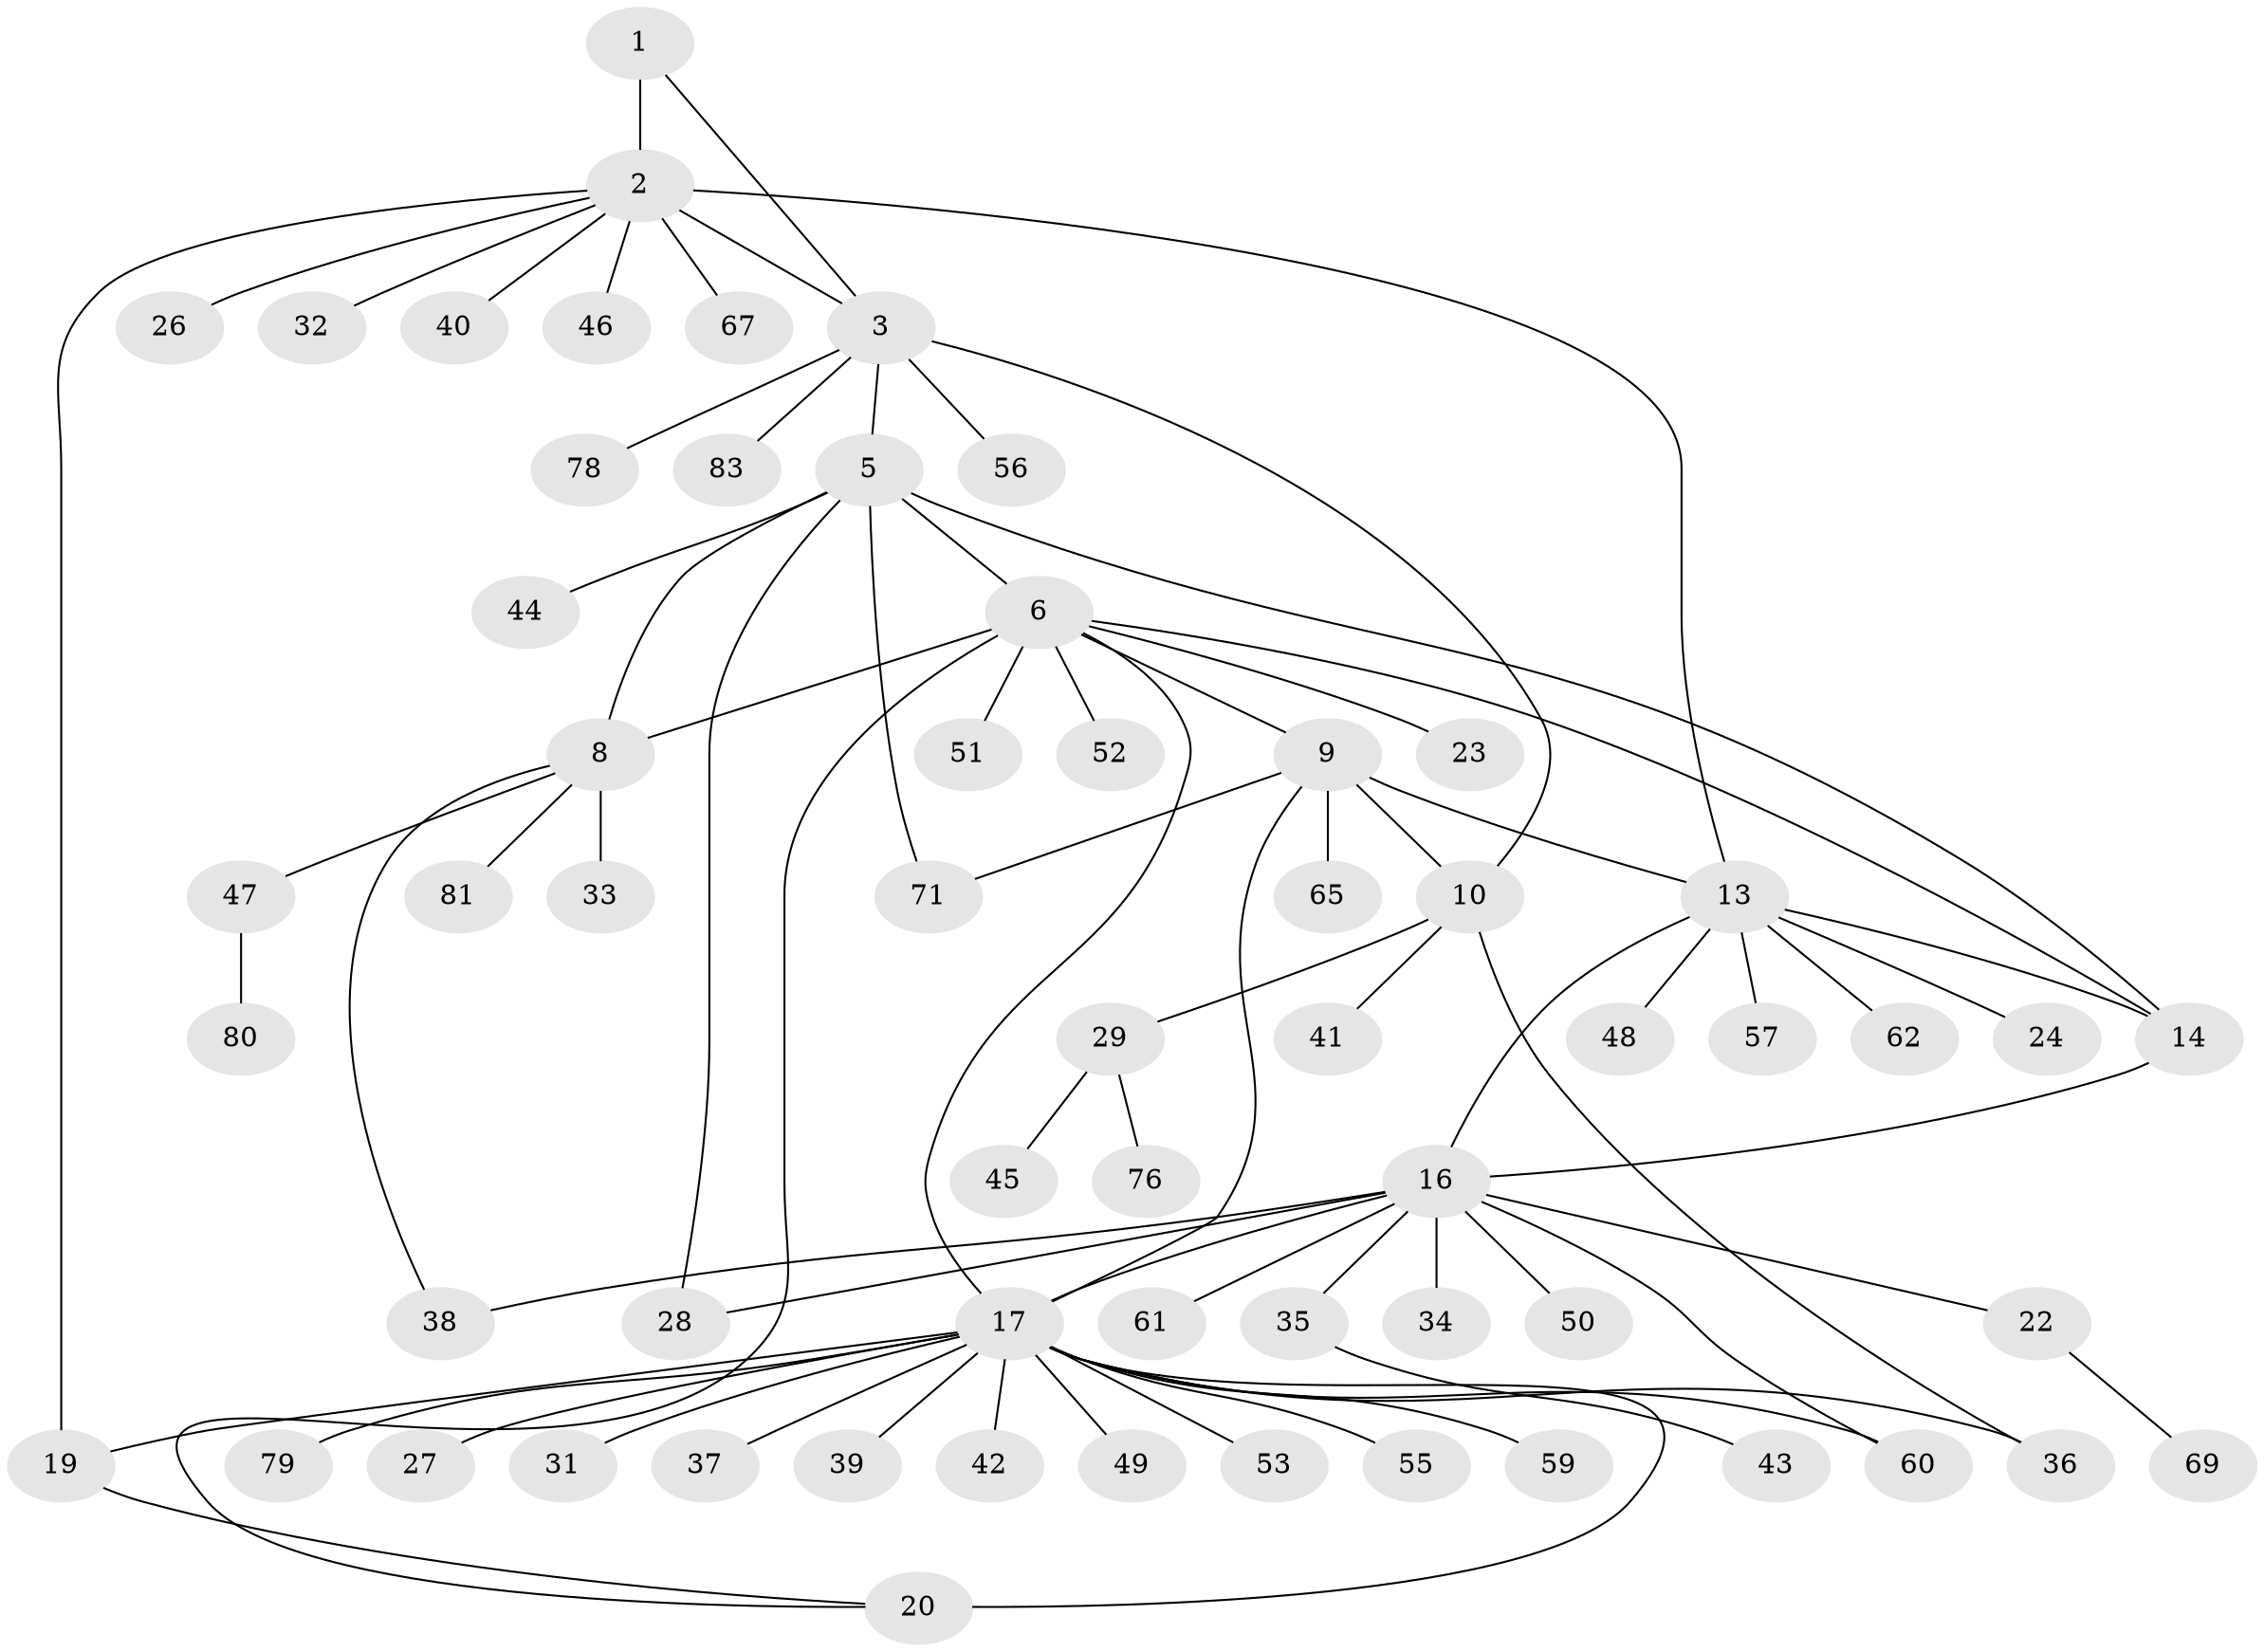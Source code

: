 // Generated by graph-tools (version 1.1) at 2025/24/03/03/25 07:24:09]
// undirected, 61 vertices, 77 edges
graph export_dot {
graph [start="1"]
  node [color=gray90,style=filled];
  1 [super="+82"];
  2 [super="+4"];
  3 [super="+21"];
  5 [super="+7"];
  6 [super="+54"];
  8 [super="+70"];
  9 [super="+11"];
  10 [super="+12"];
  13 [super="+15"];
  14 [super="+75"];
  16 [super="+66"];
  17 [super="+18"];
  19 [super="+68"];
  20;
  22;
  23;
  24 [super="+25"];
  26;
  27;
  28 [super="+30"];
  29 [super="+74"];
  31;
  32;
  33;
  34;
  35 [super="+64"];
  36;
  37;
  38 [super="+63"];
  39;
  40;
  41;
  42;
  43;
  44;
  45;
  46;
  47 [super="+58"];
  48;
  49;
  50;
  51 [super="+77"];
  52;
  53;
  55;
  56;
  57;
  59;
  60;
  61;
  62 [super="+72"];
  65;
  67;
  69;
  71 [super="+73"];
  76;
  78;
  79;
  80;
  81;
  83;
  1 -- 2 [weight=2];
  1 -- 3;
  2 -- 3 [weight=2];
  2 -- 13;
  2 -- 19;
  2 -- 32;
  2 -- 67;
  2 -- 40;
  2 -- 46;
  2 -- 26;
  3 -- 5;
  3 -- 56;
  3 -- 78;
  3 -- 83;
  3 -- 10;
  5 -- 6 [weight=2];
  5 -- 8 [weight=2];
  5 -- 14;
  5 -- 28;
  5 -- 44;
  5 -- 71;
  6 -- 8;
  6 -- 20;
  6 -- 23;
  6 -- 51;
  6 -- 52;
  6 -- 17;
  6 -- 9;
  6 -- 14;
  8 -- 33;
  8 -- 38;
  8 -- 47;
  8 -- 81;
  9 -- 10 [weight=4];
  9 -- 13;
  9 -- 17;
  9 -- 65;
  9 -- 71;
  10 -- 41;
  10 -- 36;
  10 -- 29;
  13 -- 14 [weight=2];
  13 -- 16 [weight=2];
  13 -- 24;
  13 -- 48;
  13 -- 62;
  13 -- 57;
  14 -- 16;
  16 -- 22;
  16 -- 28;
  16 -- 34;
  16 -- 35;
  16 -- 38;
  16 -- 50;
  16 -- 60;
  16 -- 61;
  16 -- 17;
  17 -- 19 [weight=2];
  17 -- 20 [weight=2];
  17 -- 31;
  17 -- 36;
  17 -- 42;
  17 -- 55;
  17 -- 59;
  17 -- 60;
  17 -- 79;
  17 -- 37;
  17 -- 39;
  17 -- 49;
  17 -- 53;
  17 -- 27;
  19 -- 20;
  22 -- 69;
  29 -- 45;
  29 -- 76;
  35 -- 43;
  47 -- 80;
}
